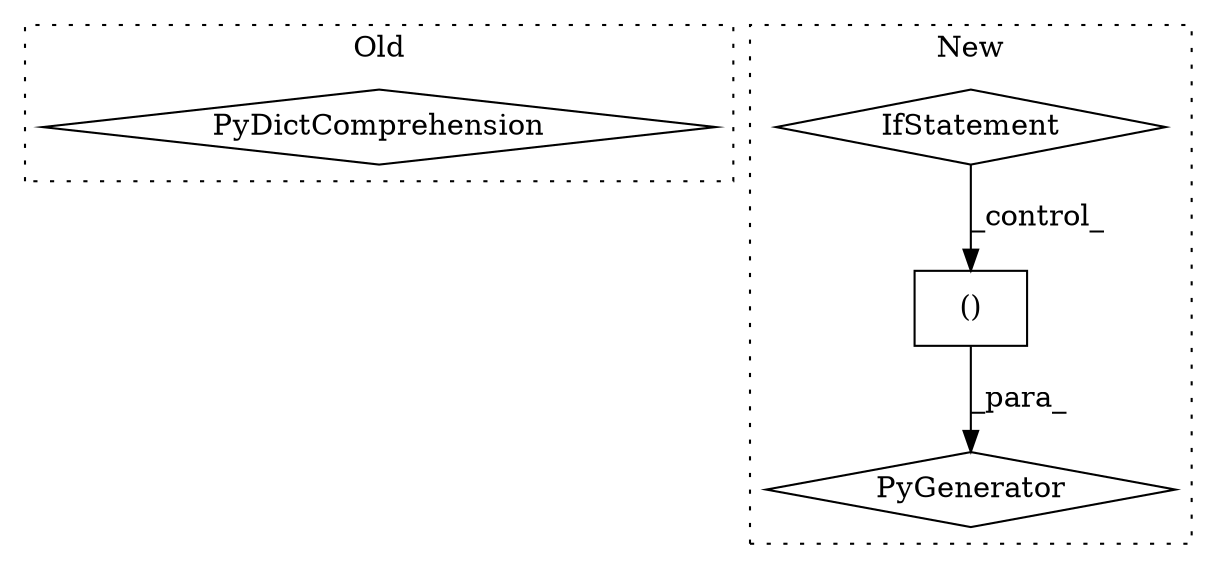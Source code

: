 digraph G {
subgraph cluster0 {
1 [label="PyDictComprehension" a="110" s="3350" l="167" shape="diamond"];
label = "Old";
style="dotted";
}
subgraph cluster1 {
2 [label="PyGenerator" a="107" s="3325" l="185" shape="diamond"];
3 [label="()" a="106" s="3325" l="41" shape="box"];
4 [label="IfStatement" a="25" s="3459" l="34" shape="diamond"];
label = "New";
style="dotted";
}
3 -> 2 [label="_para_"];
4 -> 3 [label="_control_"];
}